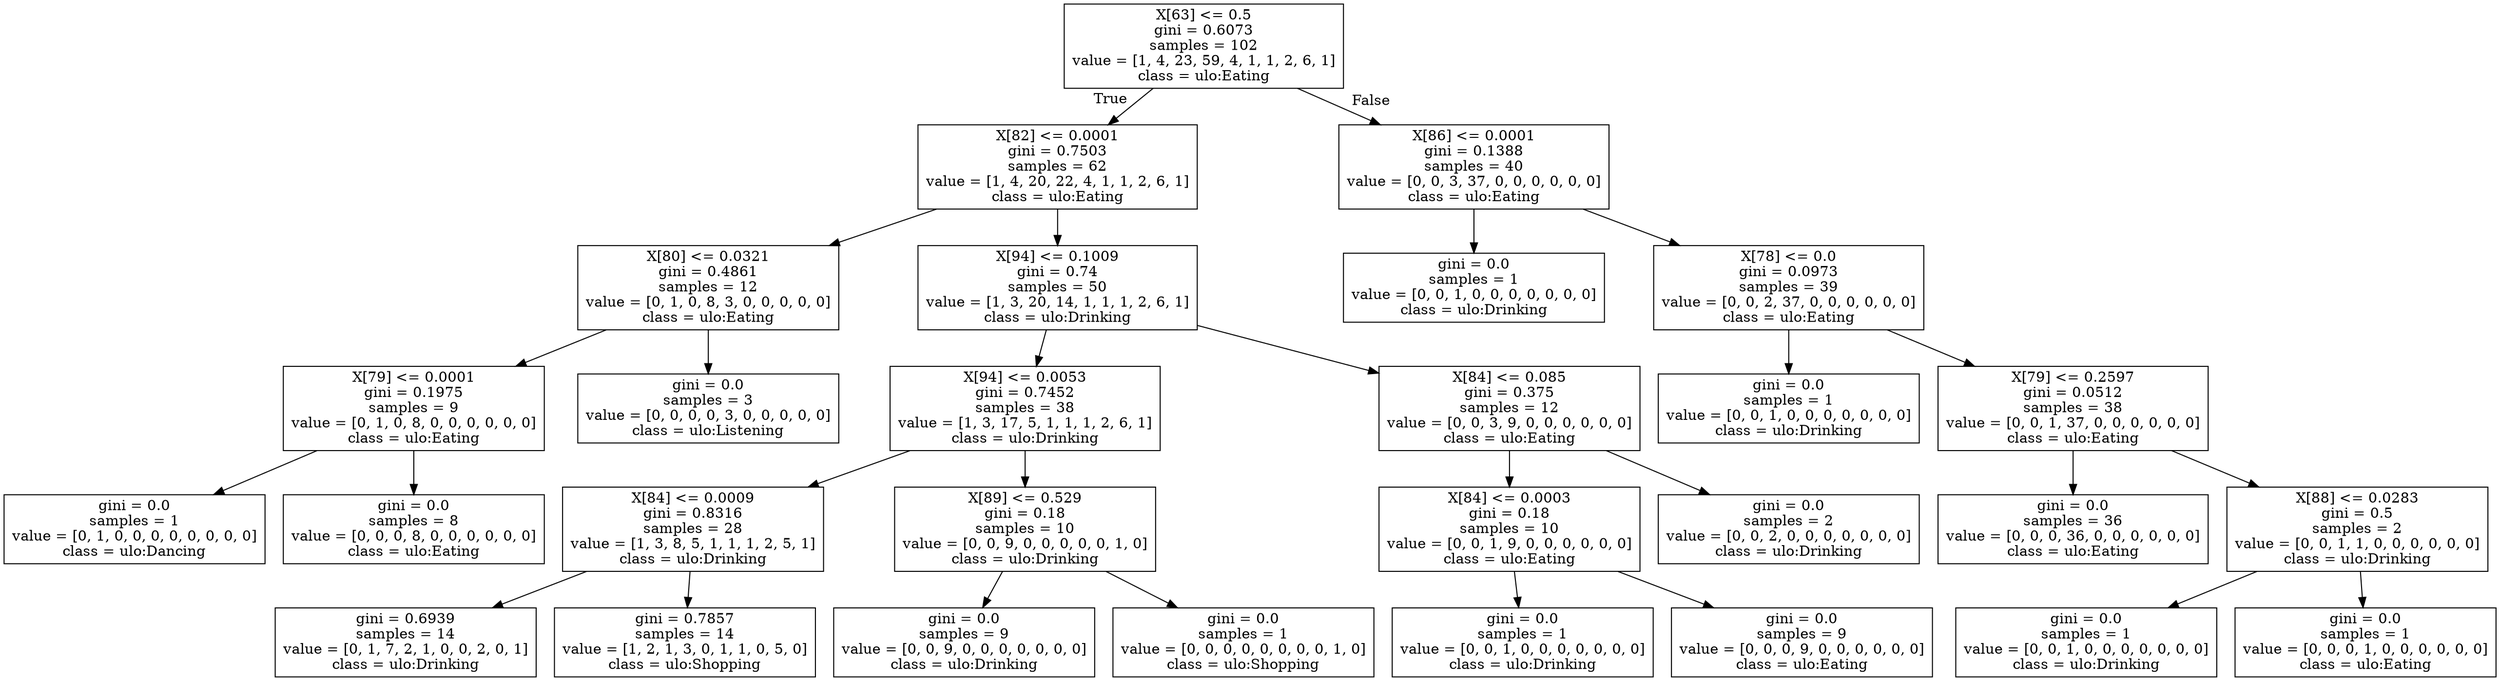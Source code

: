 digraph Tree {
node [shape=box] ;
0 [label="X[63] <= 0.5\ngini = 0.6073\nsamples = 102\nvalue = [1, 4, 23, 59, 4, 1, 1, 2, 6, 1]\nclass = ulo:Eating"] ;
1 [label="X[82] <= 0.0001\ngini = 0.7503\nsamples = 62\nvalue = [1, 4, 20, 22, 4, 1, 1, 2, 6, 1]\nclass = ulo:Eating"] ;
0 -> 1 [labeldistance=2.5, labelangle=45, headlabel="True"] ;
2 [label="X[80] <= 0.0321\ngini = 0.4861\nsamples = 12\nvalue = [0, 1, 0, 8, 3, 0, 0, 0, 0, 0]\nclass = ulo:Eating"] ;
1 -> 2 ;
3 [label="X[79] <= 0.0001\ngini = 0.1975\nsamples = 9\nvalue = [0, 1, 0, 8, 0, 0, 0, 0, 0, 0]\nclass = ulo:Eating"] ;
2 -> 3 ;
4 [label="gini = 0.0\nsamples = 1\nvalue = [0, 1, 0, 0, 0, 0, 0, 0, 0, 0]\nclass = ulo:Dancing"] ;
3 -> 4 ;
5 [label="gini = 0.0\nsamples = 8\nvalue = [0, 0, 0, 8, 0, 0, 0, 0, 0, 0]\nclass = ulo:Eating"] ;
3 -> 5 ;
6 [label="gini = 0.0\nsamples = 3\nvalue = [0, 0, 0, 0, 3, 0, 0, 0, 0, 0]\nclass = ulo:Listening"] ;
2 -> 6 ;
7 [label="X[94] <= 0.1009\ngini = 0.74\nsamples = 50\nvalue = [1, 3, 20, 14, 1, 1, 1, 2, 6, 1]\nclass = ulo:Drinking"] ;
1 -> 7 ;
8 [label="X[94] <= 0.0053\ngini = 0.7452\nsamples = 38\nvalue = [1, 3, 17, 5, 1, 1, 1, 2, 6, 1]\nclass = ulo:Drinking"] ;
7 -> 8 ;
9 [label="X[84] <= 0.0009\ngini = 0.8316\nsamples = 28\nvalue = [1, 3, 8, 5, 1, 1, 1, 2, 5, 1]\nclass = ulo:Drinking"] ;
8 -> 9 ;
10 [label="gini = 0.6939\nsamples = 14\nvalue = [0, 1, 7, 2, 1, 0, 0, 2, 0, 1]\nclass = ulo:Drinking"] ;
9 -> 10 ;
11 [label="gini = 0.7857\nsamples = 14\nvalue = [1, 2, 1, 3, 0, 1, 1, 0, 5, 0]\nclass = ulo:Shopping"] ;
9 -> 11 ;
12 [label="X[89] <= 0.529\ngini = 0.18\nsamples = 10\nvalue = [0, 0, 9, 0, 0, 0, 0, 0, 1, 0]\nclass = ulo:Drinking"] ;
8 -> 12 ;
13 [label="gini = 0.0\nsamples = 9\nvalue = [0, 0, 9, 0, 0, 0, 0, 0, 0, 0]\nclass = ulo:Drinking"] ;
12 -> 13 ;
14 [label="gini = 0.0\nsamples = 1\nvalue = [0, 0, 0, 0, 0, 0, 0, 0, 1, 0]\nclass = ulo:Shopping"] ;
12 -> 14 ;
15 [label="X[84] <= 0.085\ngini = 0.375\nsamples = 12\nvalue = [0, 0, 3, 9, 0, 0, 0, 0, 0, 0]\nclass = ulo:Eating"] ;
7 -> 15 ;
16 [label="X[84] <= 0.0003\ngini = 0.18\nsamples = 10\nvalue = [0, 0, 1, 9, 0, 0, 0, 0, 0, 0]\nclass = ulo:Eating"] ;
15 -> 16 ;
17 [label="gini = 0.0\nsamples = 1\nvalue = [0, 0, 1, 0, 0, 0, 0, 0, 0, 0]\nclass = ulo:Drinking"] ;
16 -> 17 ;
18 [label="gini = 0.0\nsamples = 9\nvalue = [0, 0, 0, 9, 0, 0, 0, 0, 0, 0]\nclass = ulo:Eating"] ;
16 -> 18 ;
19 [label="gini = 0.0\nsamples = 2\nvalue = [0, 0, 2, 0, 0, 0, 0, 0, 0, 0]\nclass = ulo:Drinking"] ;
15 -> 19 ;
20 [label="X[86] <= 0.0001\ngini = 0.1388\nsamples = 40\nvalue = [0, 0, 3, 37, 0, 0, 0, 0, 0, 0]\nclass = ulo:Eating"] ;
0 -> 20 [labeldistance=2.5, labelangle=-45, headlabel="False"] ;
21 [label="gini = 0.0\nsamples = 1\nvalue = [0, 0, 1, 0, 0, 0, 0, 0, 0, 0]\nclass = ulo:Drinking"] ;
20 -> 21 ;
22 [label="X[78] <= 0.0\ngini = 0.0973\nsamples = 39\nvalue = [0, 0, 2, 37, 0, 0, 0, 0, 0, 0]\nclass = ulo:Eating"] ;
20 -> 22 ;
23 [label="gini = 0.0\nsamples = 1\nvalue = [0, 0, 1, 0, 0, 0, 0, 0, 0, 0]\nclass = ulo:Drinking"] ;
22 -> 23 ;
24 [label="X[79] <= 0.2597\ngini = 0.0512\nsamples = 38\nvalue = [0, 0, 1, 37, 0, 0, 0, 0, 0, 0]\nclass = ulo:Eating"] ;
22 -> 24 ;
25 [label="gini = 0.0\nsamples = 36\nvalue = [0, 0, 0, 36, 0, 0, 0, 0, 0, 0]\nclass = ulo:Eating"] ;
24 -> 25 ;
26 [label="X[88] <= 0.0283\ngini = 0.5\nsamples = 2\nvalue = [0, 0, 1, 1, 0, 0, 0, 0, 0, 0]\nclass = ulo:Drinking"] ;
24 -> 26 ;
27 [label="gini = 0.0\nsamples = 1\nvalue = [0, 0, 1, 0, 0, 0, 0, 0, 0, 0]\nclass = ulo:Drinking"] ;
26 -> 27 ;
28 [label="gini = 0.0\nsamples = 1\nvalue = [0, 0, 0, 1, 0, 0, 0, 0, 0, 0]\nclass = ulo:Eating"] ;
26 -> 28 ;
}